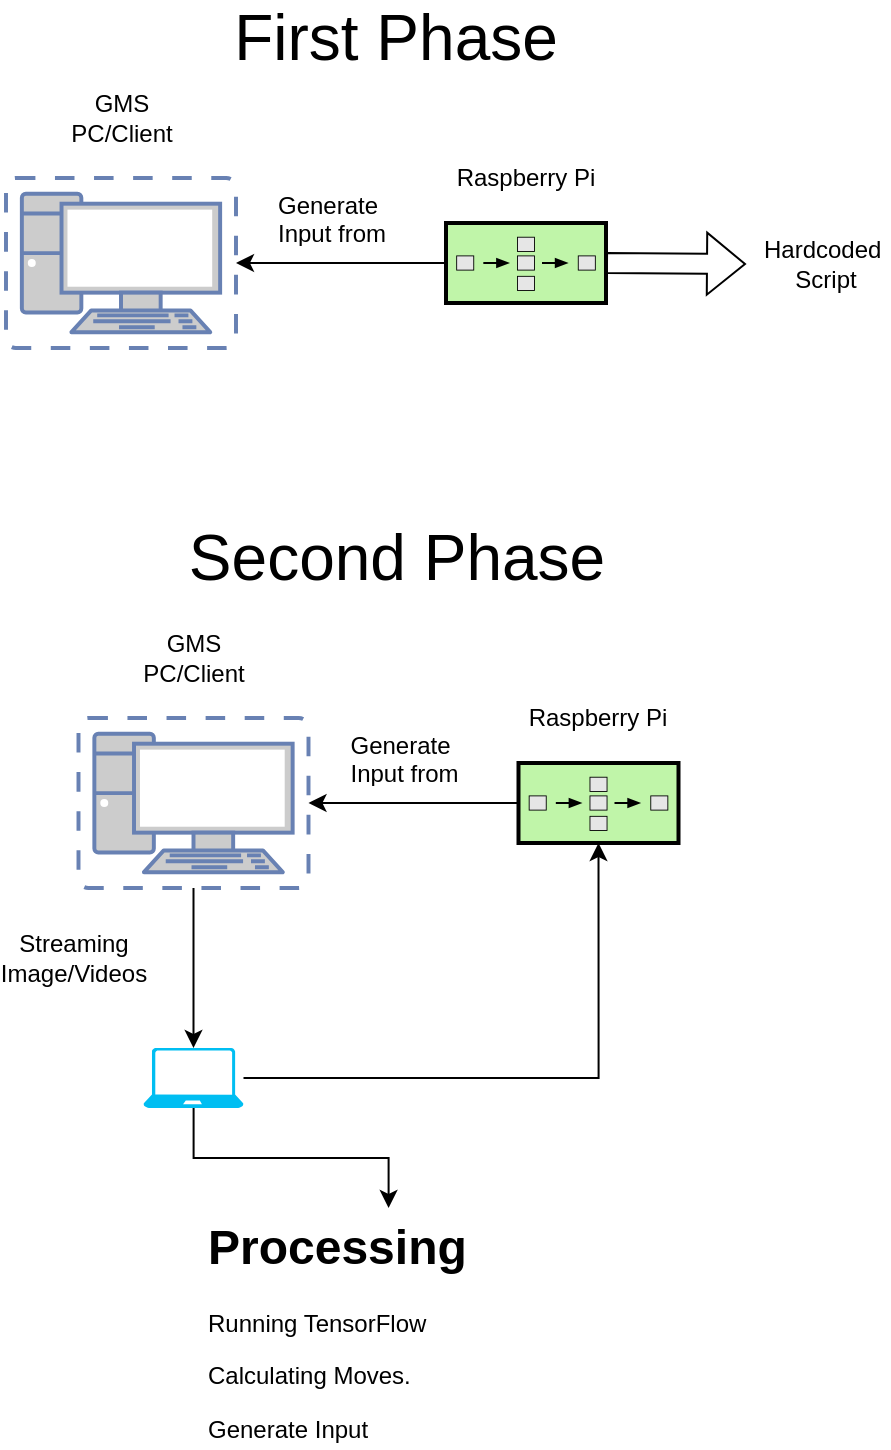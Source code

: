 <mxfile version="20.2.7" type="device"><diagram id="OqHAOoBuvIKsuWINAqe5" name="Page-1"><mxGraphModel dx="598" dy="907" grid="1" gridSize="10" guides="1" tooltips="1" connect="1" arrows="1" fold="1" page="1" pageScale="1" pageWidth="850" pageHeight="1100" math="0" shadow="0"><root><mxCell id="0"/><mxCell id="1" parent="0"/><mxCell id="5KRCEjIXiUShMQXsCDmQ-2" value="" style="fontColor=#0066CC;verticalAlign=top;verticalLabelPosition=bottom;labelPosition=center;align=center;html=1;outlineConnect=0;fillColor=#CCCCCC;strokeColor=#6881B3;gradientColor=none;gradientDirection=north;strokeWidth=2;shape=mxgraph.networks.virtual_pc;" vertex="1" parent="1"><mxGeometry x="230" y="235" width="115" height="85" as="geometry"/></mxCell><mxCell id="5KRCEjIXiUShMQXsCDmQ-32" style="edgeStyle=orthogonalEdgeStyle;rounded=0;orthogonalLoop=1;jettySize=auto;html=1;entryX=1;entryY=0.5;entryDx=0;entryDy=0;entryPerimeter=0;" edge="1" parent="1" source="5KRCEjIXiUShMQXsCDmQ-29" target="5KRCEjIXiUShMQXsCDmQ-2"><mxGeometry relative="1" as="geometry"/></mxCell><mxCell id="5KRCEjIXiUShMQXsCDmQ-29" value="" style="strokeWidth=2;outlineConnect=0;dashed=0;align=center;fontSize=8;fillColor=#c0f5a9;verticalLabelPosition=bottom;verticalAlign=top;shape=mxgraph.eip.composed_message_processor;" vertex="1" parent="1"><mxGeometry x="450" y="257.5" width="80" height="40" as="geometry"/></mxCell><mxCell id="5KRCEjIXiUShMQXsCDmQ-30" value="Raspberry Pi" style="text;html=1;strokeColor=none;fillColor=none;align=center;verticalAlign=middle;whiteSpace=wrap;rounded=0;" vertex="1" parent="1"><mxGeometry x="450" y="220" width="80" height="30" as="geometry"/></mxCell><mxCell id="5KRCEjIXiUShMQXsCDmQ-31" value="GMS&lt;br&gt;PC/Client" style="text;html=1;strokeColor=none;fillColor=none;align=center;verticalAlign=middle;whiteSpace=wrap;rounded=0;" vertex="1" parent="1"><mxGeometry x="257.5" y="190" width="60" height="30" as="geometry"/></mxCell><mxCell id="5KRCEjIXiUShMQXsCDmQ-33" value="" style="shape=flexArrow;endArrow=classic;html=1;rounded=0;exitX=1;exitY=0.5;exitDx=0;exitDy=0;exitPerimeter=0;" edge="1" parent="1" source="5KRCEjIXiUShMQXsCDmQ-29"><mxGeometry width="50" height="50" relative="1" as="geometry"><mxPoint x="560" y="390" as="sourcePoint"/><mxPoint x="600" y="278" as="targetPoint"/></mxGeometry></mxCell><mxCell id="5KRCEjIXiUShMQXsCDmQ-34" value="Generate &#10;Input from &#10;Script" style="text;strokeColor=none;fillColor=none;align=left;verticalAlign=middle;spacingLeft=4;spacingRight=4;overflow=hidden;points=[[0,0.5],[1,0.5]];portConstraint=eastwest;rotatable=0;" vertex="1" parent="1"><mxGeometry x="360" y="240" width="80" height="30" as="geometry"/></mxCell><mxCell id="5KRCEjIXiUShMQXsCDmQ-35" value="Hardcoded&amp;nbsp;&lt;br&gt;Script" style="text;html=1;strokeColor=none;fillColor=none;align=center;verticalAlign=middle;whiteSpace=wrap;rounded=0;" vertex="1" parent="1"><mxGeometry x="610" y="262.5" width="60" height="30" as="geometry"/></mxCell><mxCell id="5KRCEjIXiUShMQXsCDmQ-38" value="&lt;font style=&quot;font-size: 32px;&quot;&gt;First Phase&lt;/font&gt;" style="text;html=1;strokeColor=none;fillColor=none;align=center;verticalAlign=middle;whiteSpace=wrap;rounded=0;" vertex="1" parent="1"><mxGeometry x="325" y="150" width="200" height="30" as="geometry"/></mxCell><mxCell id="5KRCEjIXiUShMQXsCDmQ-42" value="&lt;font style=&quot;font-size: 32px;&quot;&gt;Second Phase&lt;/font&gt;" style="text;html=1;strokeColor=none;fillColor=none;align=center;verticalAlign=middle;whiteSpace=wrap;rounded=0;" vertex="1" parent="1"><mxGeometry x="299" y="410" width="252.5" height="30" as="geometry"/></mxCell><mxCell id="5KRCEjIXiUShMQXsCDmQ-55" style="edgeStyle=orthogonalEdgeStyle;rounded=0;orthogonalLoop=1;jettySize=auto;html=1;fontSize=32;" edge="1" parent="1" source="5KRCEjIXiUShMQXsCDmQ-43" target="5KRCEjIXiUShMQXsCDmQ-56"><mxGeometry relative="1" as="geometry"><mxPoint x="366.25" y="660" as="targetPoint"/></mxGeometry></mxCell><mxCell id="5KRCEjIXiUShMQXsCDmQ-43" value="" style="fontColor=#0066CC;verticalAlign=top;verticalLabelPosition=bottom;labelPosition=center;align=center;html=1;outlineConnect=0;fillColor=#CCCCCC;strokeColor=#6881B3;gradientColor=none;gradientDirection=north;strokeWidth=2;shape=mxgraph.networks.virtual_pc;" vertex="1" parent="1"><mxGeometry x="266.25" y="505" width="115" height="85" as="geometry"/></mxCell><mxCell id="5KRCEjIXiUShMQXsCDmQ-44" style="edgeStyle=orthogonalEdgeStyle;rounded=0;orthogonalLoop=1;jettySize=auto;html=1;entryX=1;entryY=0.5;entryDx=0;entryDy=0;entryPerimeter=0;" edge="1" parent="1" source="5KRCEjIXiUShMQXsCDmQ-45" target="5KRCEjIXiUShMQXsCDmQ-43"><mxGeometry relative="1" as="geometry"/></mxCell><mxCell id="5KRCEjIXiUShMQXsCDmQ-45" value="" style="strokeWidth=2;outlineConnect=0;dashed=0;align=center;fontSize=8;fillColor=#c0f5a9;verticalLabelPosition=bottom;verticalAlign=top;shape=mxgraph.eip.composed_message_processor;" vertex="1" parent="1"><mxGeometry x="486.25" y="527.5" width="80" height="40" as="geometry"/></mxCell><mxCell id="5KRCEjIXiUShMQXsCDmQ-46" value="Raspberry Pi" style="text;html=1;strokeColor=none;fillColor=none;align=center;verticalAlign=middle;whiteSpace=wrap;rounded=0;" vertex="1" parent="1"><mxGeometry x="486.25" y="490" width="80" height="30" as="geometry"/></mxCell><mxCell id="5KRCEjIXiUShMQXsCDmQ-47" value="GMS&lt;br&gt;PC/Client" style="text;html=1;strokeColor=none;fillColor=none;align=center;verticalAlign=middle;whiteSpace=wrap;rounded=0;" vertex="1" parent="1"><mxGeometry x="293.75" y="460" width="60" height="30" as="geometry"/></mxCell><mxCell id="5KRCEjIXiUShMQXsCDmQ-49" value="Generate &#10;Input from &#10;Script" style="text;strokeColor=none;fillColor=none;align=left;verticalAlign=middle;spacingLeft=4;spacingRight=4;overflow=hidden;points=[[0,0.5],[1,0.5]];portConstraint=eastwest;rotatable=0;" vertex="1" parent="1"><mxGeometry x="396.25" y="510" width="80" height="30" as="geometry"/></mxCell><mxCell id="5KRCEjIXiUShMQXsCDmQ-60" style="edgeStyle=orthogonalEdgeStyle;rounded=0;orthogonalLoop=1;jettySize=auto;html=1;fontSize=12;" edge="1" parent="1" source="5KRCEjIXiUShMQXsCDmQ-56" target="5KRCEjIXiUShMQXsCDmQ-59"><mxGeometry relative="1" as="geometry"/></mxCell><mxCell id="5KRCEjIXiUShMQXsCDmQ-62" style="edgeStyle=orthogonalEdgeStyle;rounded=0;orthogonalLoop=1;jettySize=auto;html=1;entryX=0.5;entryY=1;entryDx=0;entryDy=0;entryPerimeter=0;fontSize=12;" edge="1" parent="1" source="5KRCEjIXiUShMQXsCDmQ-56" target="5KRCEjIXiUShMQXsCDmQ-45"><mxGeometry relative="1" as="geometry"/></mxCell><mxCell id="5KRCEjIXiUShMQXsCDmQ-56" value="" style="verticalLabelPosition=bottom;html=1;verticalAlign=top;align=center;strokeColor=none;fillColor=#00BEF2;shape=mxgraph.azure.laptop;pointerEvents=1;fontSize=32;" vertex="1" parent="1"><mxGeometry x="298.75" y="670" width="50" height="30" as="geometry"/></mxCell><mxCell id="5KRCEjIXiUShMQXsCDmQ-57" value="Streaming&lt;br&gt;Image/Videos" style="text;html=1;strokeColor=none;fillColor=none;align=center;verticalAlign=middle;whiteSpace=wrap;rounded=0;fontSize=12;" vertex="1" parent="1"><mxGeometry x="233.75" y="610" width="60" height="30" as="geometry"/></mxCell><mxCell id="5KRCEjIXiUShMQXsCDmQ-59" value="&lt;h1&gt;Processing&lt;/h1&gt;&lt;p&gt;Running TensorFlow&lt;/p&gt;&lt;p&gt;Calculating Moves.&amp;nbsp;&lt;/p&gt;&lt;p&gt;Generate Input&lt;/p&gt;" style="text;html=1;strokeColor=none;fillColor=none;spacing=5;spacingTop=-20;whiteSpace=wrap;overflow=hidden;rounded=0;fontSize=12;" vertex="1" parent="1"><mxGeometry x="326.25" y="750" width="190" height="120" as="geometry"/></mxCell></root></mxGraphModel></diagram></mxfile>